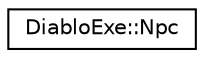 digraph G
{
  edge [fontname="Helvetica",fontsize="10",labelfontname="Helvetica",labelfontsize="10"];
  node [fontname="Helvetica",fontsize="10",shape=record];
  rankdir="LR";
  Node1 [label="DiabloExe::Npc",height=0.2,width=0.4,color="black", fillcolor="white", style="filled",URL="$class_diablo_exe_1_1_npc.html"];
}
